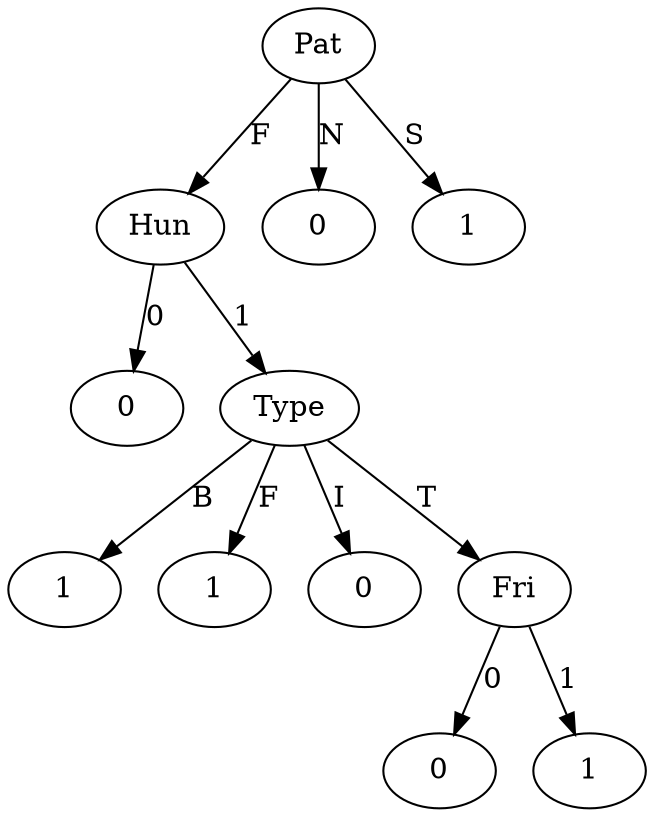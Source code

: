 // Decision Tree
digraph {
	149 [label=Pat]
	148 [label=Hun]
	149 -> 148 [label=F]
	147 [label=0]
	148 -> 147 [label=0]
	146 [label=Type]
	148 -> 146 [label=1]
	145 [label=1]
	146 -> 145 [label=B]
	144 [label=1]
	146 -> 144 [label=F]
	143 [label=0]
	146 -> 143 [label=I]
	142 [label=Fri]
	146 -> 142 [label=T]
	141 [label=0]
	142 -> 141 [label=0]
	140 [label=1]
	142 -> 140 [label=1]
	139 [label=0]
	149 -> 139 [label=N]
	138 [label=1]
	149 -> 138 [label=S]
}
